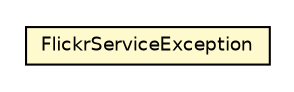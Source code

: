 #!/usr/local/bin/dot
#
# Class diagram 
# Generated by UmlGraph version 4.6 (http://www.spinellis.gr/sw/umlgraph)
#

digraph G {
	edge [fontname="Helvetica",fontsize=10,labelfontname="Helvetica",labelfontsize=10];
	node [fontname="Helvetica",fontsize=10,shape=plaintext];
	// net.chrissearle.flickrvote.flickr.FlickrServiceException
	c2555 [label=<<table border="0" cellborder="1" cellspacing="0" cellpadding="2" port="p" bgcolor="lemonChiffon" href="./FlickrServiceException.html">
		<tr><td><table border="0" cellspacing="0" cellpadding="1">
			<tr><td> FlickrServiceException </td></tr>
		</table></td></tr>
		</table>>, fontname="Helvetica", fontcolor="black", fontsize=9.0];
}

